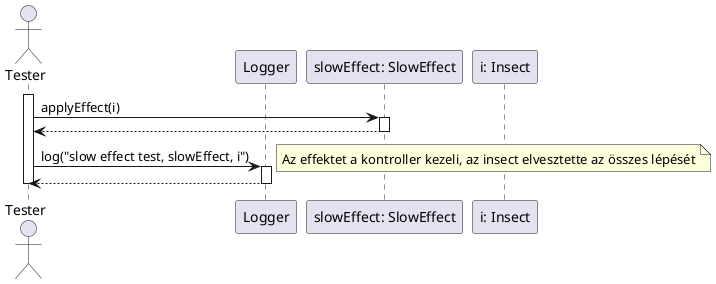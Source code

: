 @startuml slowEffect

actor Tester as tester

participant "Logger" as logger
participant "slowEffect: SlowEffect" as slow
participant "i: Insect" as insect

activate tester

tester -> slow: applyEffect(i)
activate slow

slow --> tester
deactivate slow

tester -> logger: log("slow effect test, slowEffect, i")
note right: Az effektet a kontroller kezeli, az insect elvesztette az összes lépését
activate logger

logger--> tester
deactivate logger

deactivate tester

@enduml